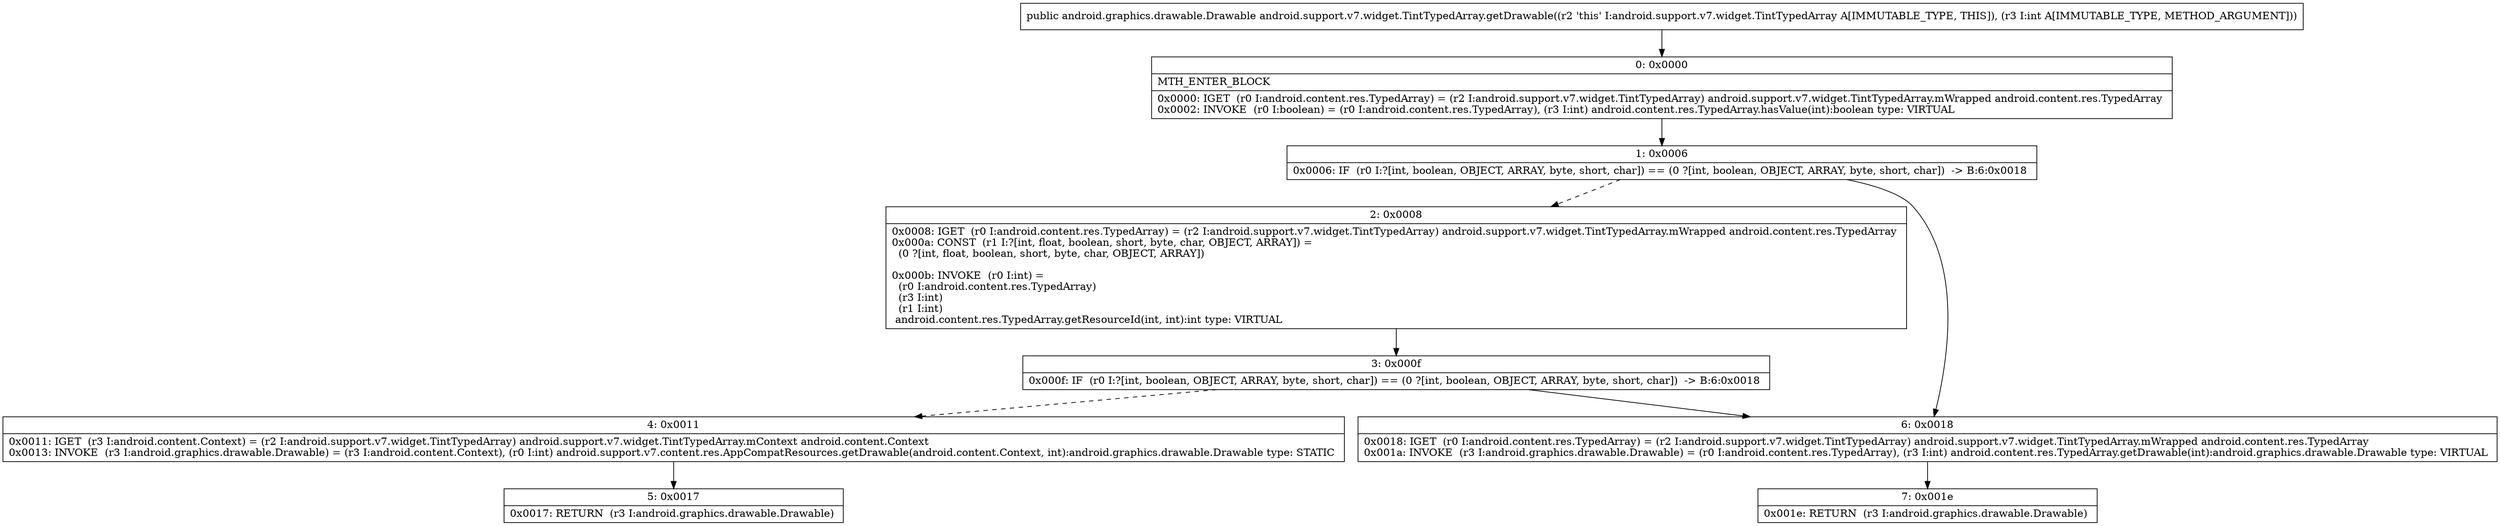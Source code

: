 digraph "CFG forandroid.support.v7.widget.TintTypedArray.getDrawable(I)Landroid\/graphics\/drawable\/Drawable;" {
Node_0 [shape=record,label="{0\:\ 0x0000|MTH_ENTER_BLOCK\l|0x0000: IGET  (r0 I:android.content.res.TypedArray) = (r2 I:android.support.v7.widget.TintTypedArray) android.support.v7.widget.TintTypedArray.mWrapped android.content.res.TypedArray \l0x0002: INVOKE  (r0 I:boolean) = (r0 I:android.content.res.TypedArray), (r3 I:int) android.content.res.TypedArray.hasValue(int):boolean type: VIRTUAL \l}"];
Node_1 [shape=record,label="{1\:\ 0x0006|0x0006: IF  (r0 I:?[int, boolean, OBJECT, ARRAY, byte, short, char]) == (0 ?[int, boolean, OBJECT, ARRAY, byte, short, char])  \-\> B:6:0x0018 \l}"];
Node_2 [shape=record,label="{2\:\ 0x0008|0x0008: IGET  (r0 I:android.content.res.TypedArray) = (r2 I:android.support.v7.widget.TintTypedArray) android.support.v7.widget.TintTypedArray.mWrapped android.content.res.TypedArray \l0x000a: CONST  (r1 I:?[int, float, boolean, short, byte, char, OBJECT, ARRAY]) = \l  (0 ?[int, float, boolean, short, byte, char, OBJECT, ARRAY])\l \l0x000b: INVOKE  (r0 I:int) = \l  (r0 I:android.content.res.TypedArray)\l  (r3 I:int)\l  (r1 I:int)\l android.content.res.TypedArray.getResourceId(int, int):int type: VIRTUAL \l}"];
Node_3 [shape=record,label="{3\:\ 0x000f|0x000f: IF  (r0 I:?[int, boolean, OBJECT, ARRAY, byte, short, char]) == (0 ?[int, boolean, OBJECT, ARRAY, byte, short, char])  \-\> B:6:0x0018 \l}"];
Node_4 [shape=record,label="{4\:\ 0x0011|0x0011: IGET  (r3 I:android.content.Context) = (r2 I:android.support.v7.widget.TintTypedArray) android.support.v7.widget.TintTypedArray.mContext android.content.Context \l0x0013: INVOKE  (r3 I:android.graphics.drawable.Drawable) = (r3 I:android.content.Context), (r0 I:int) android.support.v7.content.res.AppCompatResources.getDrawable(android.content.Context, int):android.graphics.drawable.Drawable type: STATIC \l}"];
Node_5 [shape=record,label="{5\:\ 0x0017|0x0017: RETURN  (r3 I:android.graphics.drawable.Drawable) \l}"];
Node_6 [shape=record,label="{6\:\ 0x0018|0x0018: IGET  (r0 I:android.content.res.TypedArray) = (r2 I:android.support.v7.widget.TintTypedArray) android.support.v7.widget.TintTypedArray.mWrapped android.content.res.TypedArray \l0x001a: INVOKE  (r3 I:android.graphics.drawable.Drawable) = (r0 I:android.content.res.TypedArray), (r3 I:int) android.content.res.TypedArray.getDrawable(int):android.graphics.drawable.Drawable type: VIRTUAL \l}"];
Node_7 [shape=record,label="{7\:\ 0x001e|0x001e: RETURN  (r3 I:android.graphics.drawable.Drawable) \l}"];
MethodNode[shape=record,label="{public android.graphics.drawable.Drawable android.support.v7.widget.TintTypedArray.getDrawable((r2 'this' I:android.support.v7.widget.TintTypedArray A[IMMUTABLE_TYPE, THIS]), (r3 I:int A[IMMUTABLE_TYPE, METHOD_ARGUMENT])) }"];
MethodNode -> Node_0;
Node_0 -> Node_1;
Node_1 -> Node_2[style=dashed];
Node_1 -> Node_6;
Node_2 -> Node_3;
Node_3 -> Node_4[style=dashed];
Node_3 -> Node_6;
Node_4 -> Node_5;
Node_6 -> Node_7;
}

